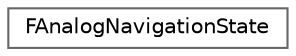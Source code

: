 digraph "Graphical Class Hierarchy"
{
 // INTERACTIVE_SVG=YES
 // LATEX_PDF_SIZE
  bgcolor="transparent";
  edge [fontname=Helvetica,fontsize=10,labelfontname=Helvetica,labelfontsize=10];
  node [fontname=Helvetica,fontsize=10,shape=box,height=0.2,width=0.4];
  rankdir="LR";
  Node0 [id="Node000000",label="FAnalogNavigationState",height=0.2,width=0.4,color="grey40", fillcolor="white", style="filled",URL="$d0/d6c/structFAnalogNavigationState.html",tooltip=" "];
}
